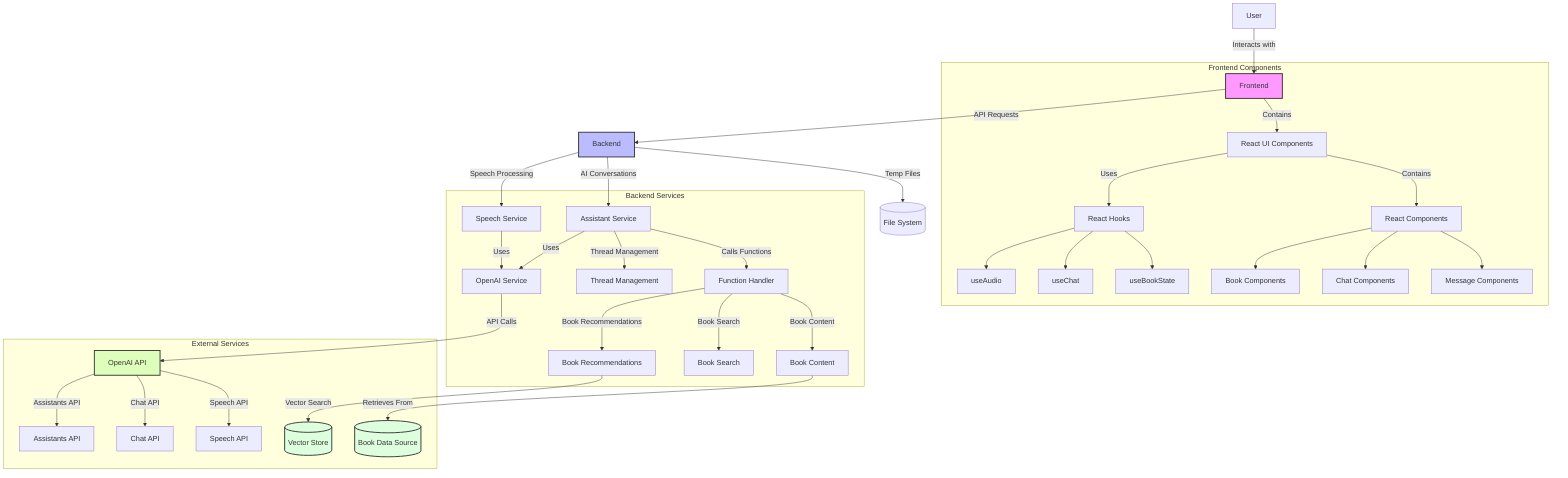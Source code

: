 flowchart TD
    User[User] --> |Interacts with| Frontend[Frontend]
    Frontend --> |API Requests| Backend[Backend]
    Backend --> |Speech Processing| SpeechService[Speech Service]
    Backend --> |AI Conversations| AssistantService[Assistant Service]
    Backend --> |Temp Files| FileSystem[(File System)]

    subgraph Frontend Components
        Frontend --> |Contains| UI[React UI Components]
        UI --> |Uses| Hooks[React Hooks]
        UI --> |Contains| Components[React Components]
        Components --> BookComponents[Book Components]
        Components --> ChatComponents[Chat Components]
        Components --> MessageComponents[Message Components]
        Hooks --> useAudio[useAudio]
        Hooks --> useChat[useChat]
        Hooks --> useBookState[useBookState]
    end

    subgraph Backend Services
        AssistantService --> |Uses| OpenAIService[OpenAI Service]
        SpeechService --> |Uses| OpenAIService
        AssistantService --> |Thread Management| ThreadMgmt[Thread Management]
        AssistantService --> |Calls Functions| FunctionHandler[Function Handler]
        FunctionHandler --> |Book Recommendations| BookRec[Book Recommendations]
        FunctionHandler --> |Book Search| BookSearch[Book Search]
        FunctionHandler --> |Book Content| BookContent[Book Content]
    end

    subgraph External Services
        OpenAIService --> |API Calls| OpenAI[OpenAI API]
        OpenAI --> |Assistants API| AssistantsAPI[Assistants API]
        OpenAI --> |Chat API| ChatAPI[Chat API]
        OpenAI --> |Speech API| SpeechAPI[Speech API]
        BookRec --> |Vector Search| VectorStore[(Vector Store)]
        BookContent --> |Retrieves From| DataSource[(Book Data Source)]
    end

    style Frontend fill:#f9f,stroke:#333,stroke-width:2px
    style Backend fill:#bbf,stroke:#333,stroke-width:2px
    style OpenAI fill:#dfb,stroke:#333,stroke-width:2px
    style VectorStore fill:#dfd,stroke:#333,stroke-width:2px
    style DataSource fill:#dfd,stroke:#333,stroke-width:2px